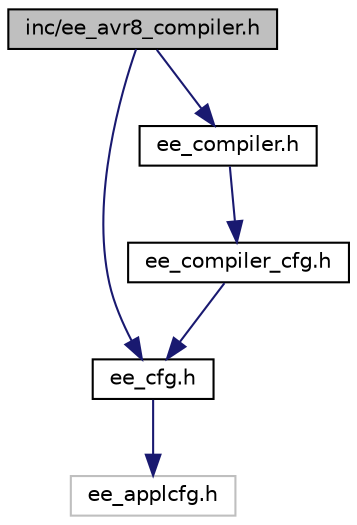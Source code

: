 digraph "inc/ee_avr8_compiler.h"
{
 // LATEX_PDF_SIZE
  edge [fontname="Helvetica",fontsize="10",labelfontname="Helvetica",labelfontsize="10"];
  node [fontname="Helvetica",fontsize="10",shape=record];
  Node1 [label="inc/ee_avr8_compiler.h",height=0.2,width=0.4,color="black", fillcolor="grey75", style="filled", fontcolor="black",tooltip="AVR8 GCC Compiler Definitions."];
  Node1 -> Node2 [color="midnightblue",fontsize="10",style="solid",fontname="Helvetica"];
  Node2 [label="ee_cfg.h",height=0.2,width=0.4,color="black", fillcolor="white", style="filled",URL="$ee__cfg_8h.html",tooltip="Common Configuration Collector."];
  Node2 -> Node3 [color="midnightblue",fontsize="10",style="solid",fontname="Helvetica"];
  Node3 [label="ee_applcfg.h",height=0.2,width=0.4,color="grey75", fillcolor="white", style="filled",tooltip=" "];
  Node1 -> Node4 [color="midnightblue",fontsize="10",style="solid",fontname="Helvetica"];
  Node4 [label="ee_compiler.h",height=0.2,width=0.4,color="black", fillcolor="white", style="filled",URL="$ee__compiler_8h.html",tooltip="Compilers Abstraction File."];
  Node4 -> Node5 [color="midnightblue",fontsize="10",style="solid",fontname="Helvetica"];
  Node5 [label="ee_compiler_cfg.h",height=0.2,width=0.4,color="black", fillcolor="white", style="filled",URL="$ee__compiler__cfg_8h.html",tooltip="Compilers Cfg Collector."];
  Node5 -> Node2 [color="midnightblue",fontsize="10",style="solid",fontname="Helvetica"];
}
